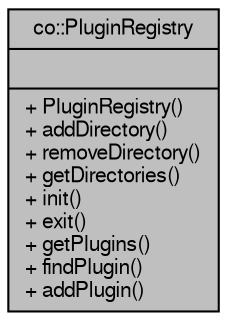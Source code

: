digraph G
{
  edge [fontname="FreeSans",fontsize="10",labelfontname="FreeSans",labelfontsize="10"];
  node [fontname="FreeSans",fontsize="10",shape=record];
  Node1 [label="{co::PluginRegistry\n||+ PluginRegistry()\l+ addDirectory()\l+ removeDirectory()\l+ getDirectories()\l+ init()\l+ exit()\l+ getPlugins()\l+ findPlugin()\l+ addPlugin()\l}",height=0.2,width=0.4,color="black", fillcolor="grey75", style="filled" fontcolor="black"];
}
